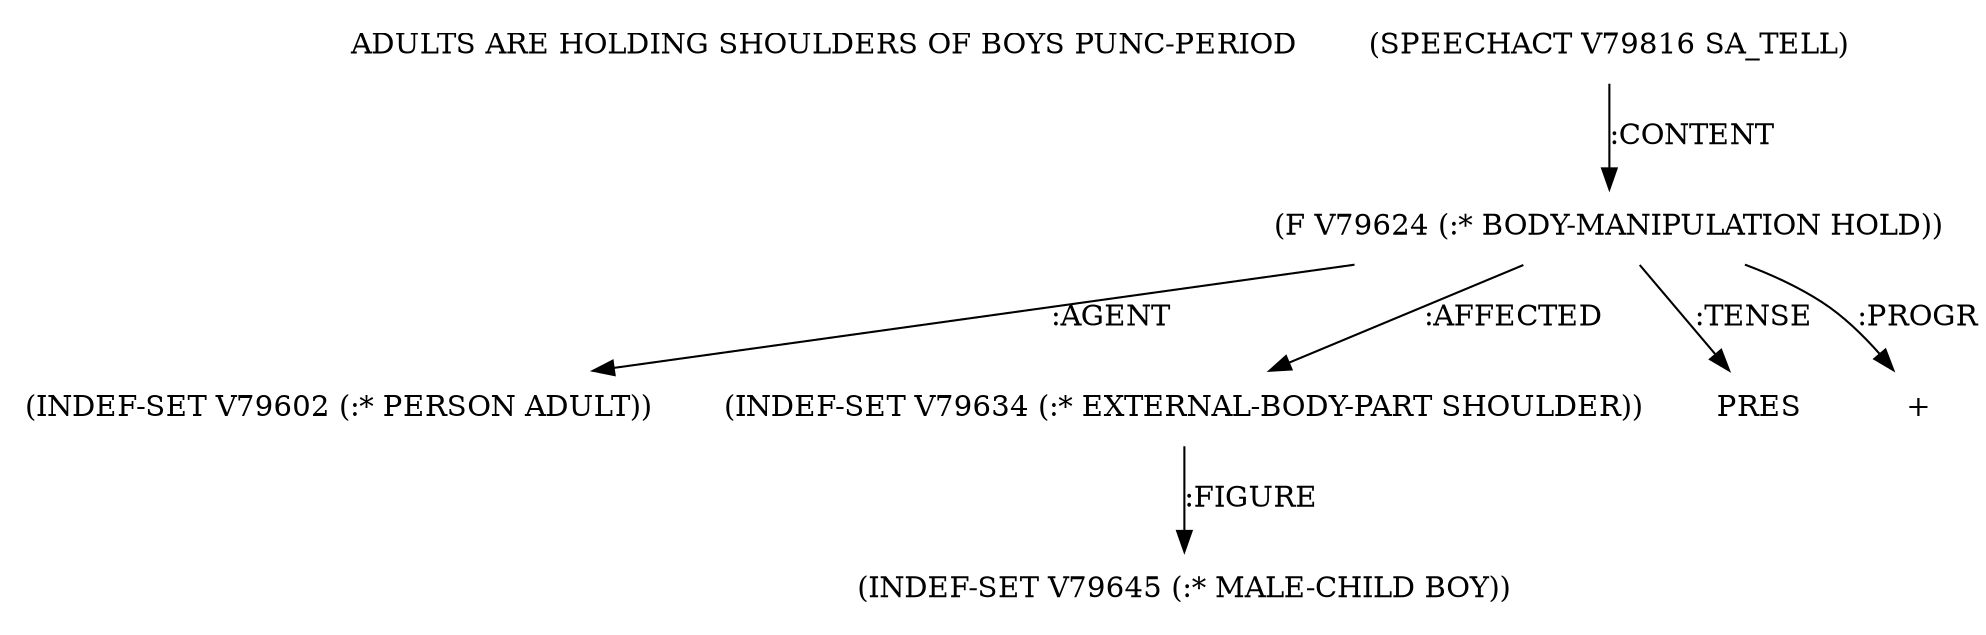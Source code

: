 digraph Terms {
  node [shape=none]
  "ADULTS ARE HOLDING SHOULDERS OF BOYS PUNC-PERIOD"
  "V79816" [label="(SPEECHACT V79816 SA_TELL)"]
  "V79816" -> "V79624" [label=":CONTENT"]
  "V79624" [label="(F V79624 (:* BODY-MANIPULATION HOLD))"]
  "V79624" -> "V79602" [label=":AGENT"]
  "V79624" -> "V79634" [label=":AFFECTED"]
  "V79624" -> "NT80287" [label=":TENSE"]
  "NT80287" [label="PRES"]
  "V79624" -> "NT80288" [label=":PROGR"]
  "NT80288" [label="+"]
  "V79602" [label="(INDEF-SET V79602 (:* PERSON ADULT))"]
  "V79634" [label="(INDEF-SET V79634 (:* EXTERNAL-BODY-PART SHOULDER))"]
  "V79634" -> "V79645" [label=":FIGURE"]
  "V79645" [label="(INDEF-SET V79645 (:* MALE-CHILD BOY))"]
}
